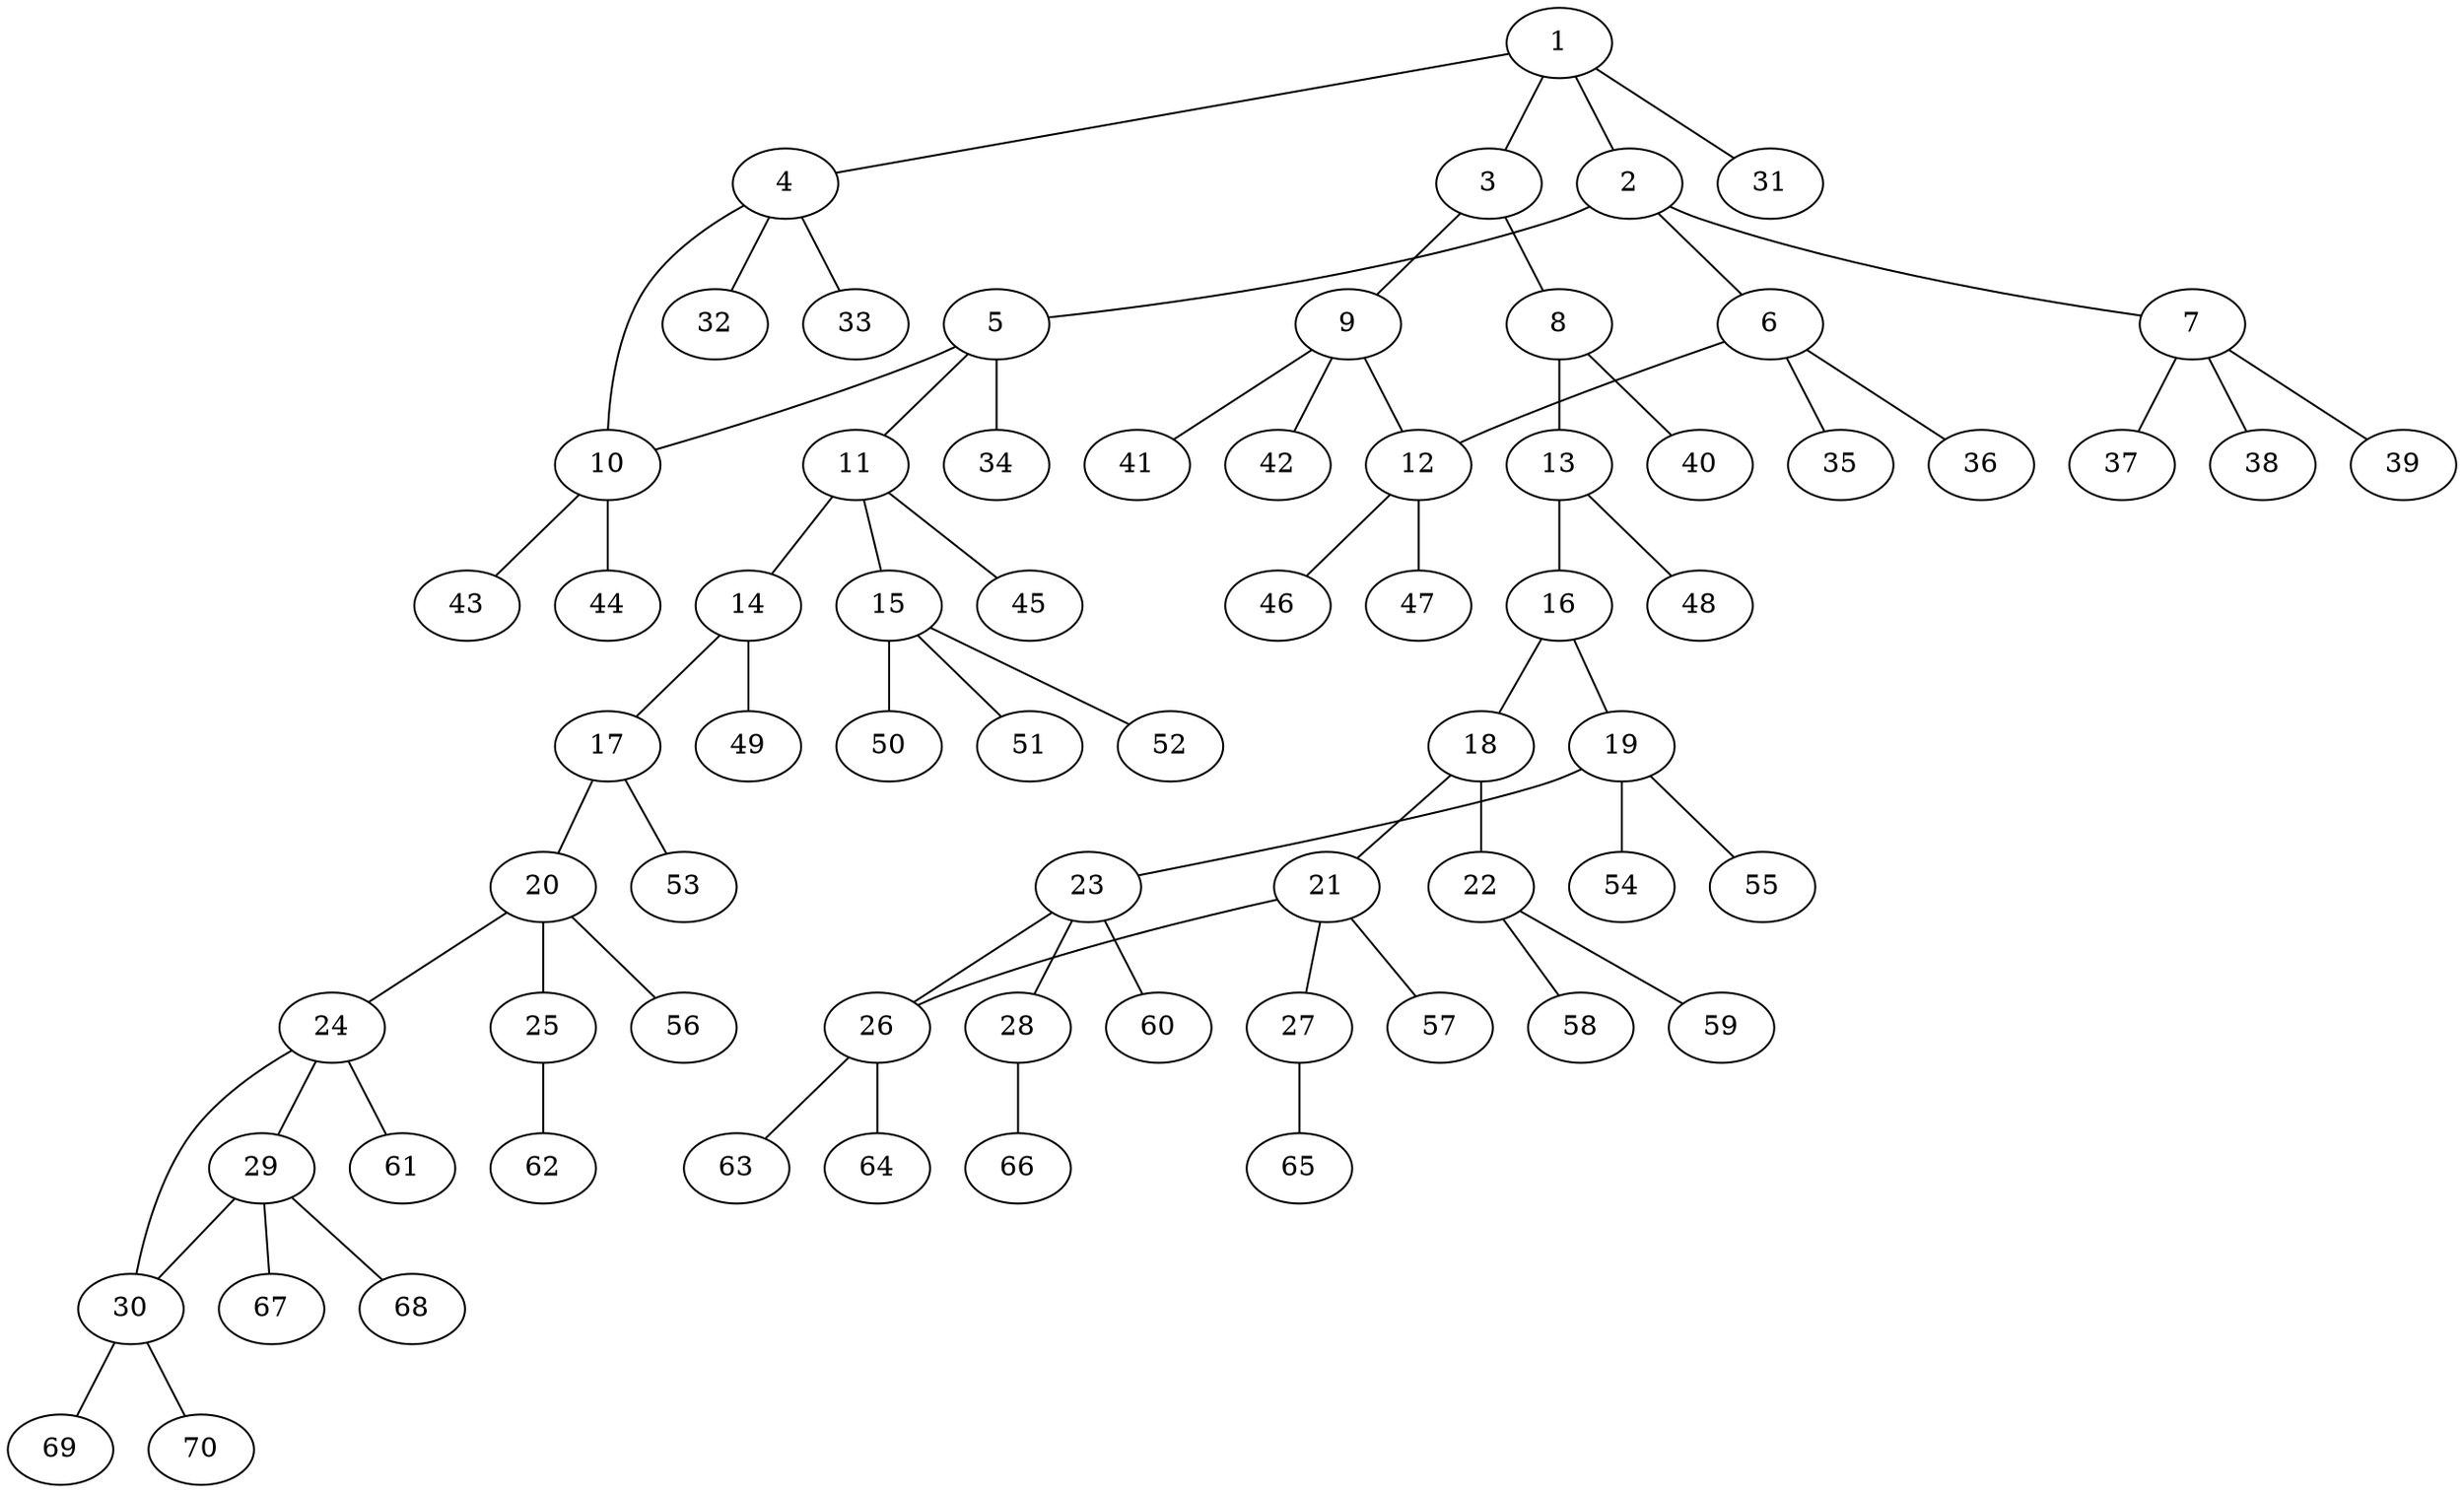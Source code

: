 graph molecule_1731 {
	1	 [chem=C];
	2	 [chem=C];
	1 -- 2	 [valence=1];
	3	 [chem=C];
	1 -- 3	 [valence=1];
	4	 [chem=C];
	1 -- 4	 [valence=1];
	31	 [chem=H];
	1 -- 31	 [valence=1];
	5	 [chem=C];
	2 -- 5	 [valence=1];
	6	 [chem=C];
	2 -- 6	 [valence=1];
	7	 [chem=C];
	2 -- 7	 [valence=1];
	8	 [chem=C];
	3 -- 8	 [valence=2];
	9	 [chem=C];
	3 -- 9	 [valence=1];
	10	 [chem=C];
	4 -- 10	 [valence=1];
	32	 [chem=H];
	4 -- 32	 [valence=1];
	33	 [chem=H];
	4 -- 33	 [valence=1];
	5 -- 10	 [valence=1];
	11	 [chem=C];
	5 -- 11	 [valence=1];
	34	 [chem=H];
	5 -- 34	 [valence=1];
	12	 [chem=C];
	6 -- 12	 [valence=1];
	35	 [chem=H];
	6 -- 35	 [valence=1];
	36	 [chem=H];
	6 -- 36	 [valence=1];
	37	 [chem=H];
	7 -- 37	 [valence=1];
	38	 [chem=H];
	7 -- 38	 [valence=1];
	39	 [chem=H];
	7 -- 39	 [valence=1];
	13	 [chem=C];
	8 -- 13	 [valence=1];
	40	 [chem=H];
	8 -- 40	 [valence=1];
	9 -- 12	 [valence=1];
	41	 [chem=H];
	9 -- 41	 [valence=1];
	42	 [chem=H];
	9 -- 42	 [valence=1];
	43	 [chem=H];
	10 -- 43	 [valence=1];
	44	 [chem=H];
	10 -- 44	 [valence=1];
	14	 [chem=C];
	11 -- 14	 [valence=1];
	15	 [chem=C];
	11 -- 15	 [valence=1];
	45	 [chem=H];
	11 -- 45	 [valence=1];
	46	 [chem=H];
	12 -- 46	 [valence=1];
	47	 [chem=H];
	12 -- 47	 [valence=1];
	16	 [chem=C];
	13 -- 16	 [valence=2];
	48	 [chem=H];
	13 -- 48	 [valence=1];
	17	 [chem=C];
	14 -- 17	 [valence=2];
	49	 [chem=H];
	14 -- 49	 [valence=1];
	50	 [chem=H];
	15 -- 50	 [valence=1];
	51	 [chem=H];
	15 -- 51	 [valence=1];
	52	 [chem=H];
	15 -- 52	 [valence=1];
	18	 [chem=C];
	16 -- 18	 [valence=1];
	19	 [chem=C];
	16 -- 19	 [valence=1];
	20	 [chem=C];
	17 -- 20	 [valence=1];
	53	 [chem=H];
	17 -- 53	 [valence=1];
	21	 [chem=C];
	18 -- 21	 [valence=1];
	22	 [chem=C];
	18 -- 22	 [valence=2];
	23	 [chem=C];
	19 -- 23	 [valence=1];
	54	 [chem=H];
	19 -- 54	 [valence=1];
	55	 [chem=H];
	19 -- 55	 [valence=1];
	24	 [chem=C];
	20 -- 24	 [valence=1];
	25	 [chem=O];
	20 -- 25	 [valence=1];
	56	 [chem=H];
	20 -- 56	 [valence=1];
	26	 [chem=C];
	21 -- 26	 [valence=1];
	27	 [chem=O];
	21 -- 27	 [valence=1];
	57	 [chem=H];
	21 -- 57	 [valence=1];
	58	 [chem=H];
	22 -- 58	 [valence=1];
	59	 [chem=H];
	22 -- 59	 [valence=1];
	23 -- 26	 [valence=1];
	28	 [chem=O];
	23 -- 28	 [valence=1];
	60	 [chem=H];
	23 -- 60	 [valence=1];
	29	 [chem=C];
	24 -- 29	 [valence=1];
	30	 [chem=C];
	24 -- 30	 [valence=1];
	61	 [chem=H];
	24 -- 61	 [valence=1];
	62	 [chem=H];
	25 -- 62	 [valence=1];
	63	 [chem=H];
	26 -- 63	 [valence=1];
	64	 [chem=H];
	26 -- 64	 [valence=1];
	65	 [chem=H];
	27 -- 65	 [valence=1];
	66	 [chem=H];
	28 -- 66	 [valence=1];
	29 -- 30	 [valence=1];
	67	 [chem=H];
	29 -- 67	 [valence=1];
	68	 [chem=H];
	29 -- 68	 [valence=1];
	69	 [chem=H];
	30 -- 69	 [valence=1];
	70	 [chem=H];
	30 -- 70	 [valence=1];
}

